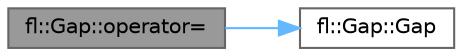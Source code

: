 digraph "fl::Gap::operator="
{
 // INTERACTIVE_SVG=YES
 // LATEX_PDF_SIZE
  bgcolor="transparent";
  edge [fontname=Helvetica,fontsize=10,labelfontname=Helvetica,labelfontsize=10];
  node [fontname=Helvetica,fontsize=10,shape=box,height=0.2,width=0.4];
  rankdir="LR";
  Node1 [id="Node000001",label="fl::Gap::operator=",height=0.2,width=0.4,color="gray40", fillcolor="grey60", style="filled", fontcolor="black",tooltip=" "];
  Node1 -> Node2 [id="edge1_Node000001_Node000002",color="steelblue1",style="solid",tooltip=" "];
  Node2 [id="Node000002",label="fl::Gap::Gap",height=0.2,width=0.4,color="grey40", fillcolor="white", style="filled",URL="$dd/deb/structfl_1_1_gap_acbca86303fa9fb3591523032c58ac263.html#acbca86303fa9fb3591523032c58ac263",tooltip=" "];
}
